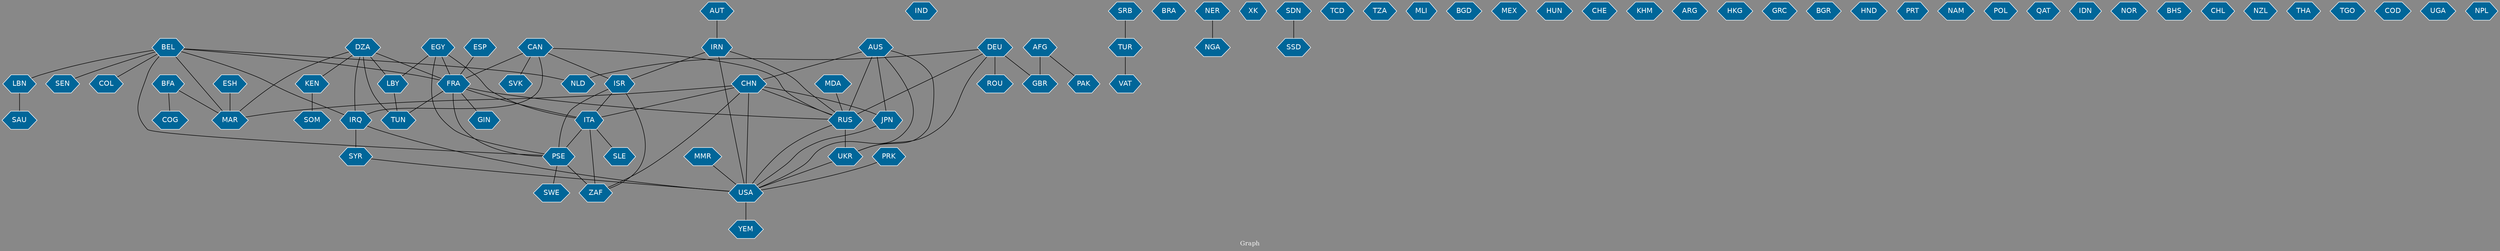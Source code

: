 // Countries together in item graph
graph {
	graph [bgcolor="#888888" fontcolor=white fontsize=12 label="Graph" outputorder=edgesfirst overlap=prism]
	node [color=white fillcolor="#006699" fontcolor=white fontname=Helvetica shape=hexagon style=filled]
	edge [arrowhead=open color=black fontcolor=white fontname=Courier fontsize=12]
		BEL [label=BEL]
		IND [label=IND]
		ISR [label=ISR]
		PSE [label=PSE]
		TUN [label=TUN]
		TUR [label=TUR]
		AFG [label=AFG]
		NLD [label=NLD]
		USA [label=USA]
		PAK [label=PAK]
		BFA [label=BFA]
		EGY [label=EGY]
		UKR [label=UKR]
		IRQ [label=IRQ]
		FRA [label=FRA]
		CAN [label=CAN]
		RUS [label=RUS]
		DEU [label=DEU]
		COG [label=COG]
		ESP [label=ESP]
		BRA [label=BRA]
		SAU [label=SAU]
		LBN [label=LBN]
		CHN [label=CHN]
		JPN [label=JPN]
		COL [label=COL]
		NER [label=NER]
		NGA [label=NGA]
		SYR [label=SYR]
		XK [label=XK]
		ZAF [label=ZAF]
		SDN [label=SDN]
		TCD [label=TCD]
		TZA [label=TZA]
		GBR [label=GBR]
		MLI [label=MLI]
		DZA [label=DZA]
		MAR [label=MAR]
		PRK [label=PRK]
		BGD [label=BGD]
		ESH [label=ESH]
		KEN [label=KEN]
		MEX [label=MEX]
		AUS [label=AUS]
		MDA [label=MDA]
		HUN [label=HUN]
		AUT [label=AUT]
		CHE [label=CHE]
		YEM [label=YEM]
		IRN [label=IRN]
		VAT [label=VAT]
		KHM [label=KHM]
		ITA [label=ITA]
		ARG [label=ARG]
		HKG [label=HKG]
		SEN [label=SEN]
		GRC [label=GRC]
		BGR [label=BGR]
		HND [label=HND]
		PRT [label=PRT]
		NAM [label=NAM]
		ROU [label=ROU]
		SLE [label=SLE]
		POL [label=POL]
		SWE [label=SWE]
		GIN [label=GIN]
		QAT [label=QAT]
		LBY [label=LBY]
		SRB [label=SRB]
		IDN [label=IDN]
		NOR [label=NOR]
		BHS [label=BHS]
		CHL [label=CHL]
		NZL [label=NZL]
		MMR [label=MMR]
		THA [label=THA]
		SSD [label=SSD]
		TGO [label=TGO]
		COD [label=COD]
		SVK [label=SVK]
		UGA [label=UGA]
		NPL [label=NPL]
		SOM [label=SOM]
			DZA -- KEN [weight=1]
			PSE -- SWE [weight=1]
			IRN -- RUS [weight=1]
			AUS -- CHN [weight=1]
			FRA -- ITA [weight=1]
			DEU -- UKR [weight=1]
			ISR -- PSE [weight=20]
			DEU -- RUS [weight=1]
			JPN -- USA [weight=1]
			AUS -- UKR [weight=1]
			CHN -- USA [weight=4]
			CAN -- SVK [weight=1]
			FRA -- PSE [weight=3]
			BEL -- LBN [weight=1]
			AUS -- USA [weight=1]
			IRN -- ISR [weight=1]
			EGY -- ITA [weight=1]
			SYR -- USA [weight=1]
			EGY -- PSE [weight=1]
			IRQ -- USA [weight=5]
			ESP -- FRA [weight=1]
			NER -- NGA [weight=1]
			BEL -- COL [weight=2]
			LBY -- TUN [weight=1]
			BEL -- SEN [weight=1]
			ISR -- ITA [weight=1]
			UKR -- USA [weight=1]
			CHN -- ZAF [weight=1]
			RUS -- USA [weight=2]
			FRA -- TUN [weight=1]
			AFG -- GBR [weight=2]
			BFA -- MAR [weight=2]
			DZA -- IRQ [weight=1]
			ESH -- MAR [weight=2]
			DZA -- MAR [weight=1]
			MDA -- RUS [weight=1]
			DEU -- NLD [weight=1]
			AFG -- PAK [weight=1]
			CAN -- RUS [weight=2]
			BEL -- IRQ [weight=1]
			TUR -- VAT [weight=4]
			AUS -- JPN [weight=1]
			AUS -- RUS [weight=2]
			DZA -- TUN [weight=3]
			CAN -- FRA [weight=4]
			CHN -- RUS [weight=2]
			CHN -- JPN [weight=3]
			BEL -- MAR [weight=1]
			RUS -- UKR [weight=14]
			MMR -- USA [weight=2]
			BFA -- COG [weight=1]
			PSE -- ZAF [weight=1]
			IRQ -- SYR [weight=2]
			FRA -- RUS [weight=1]
			IRN -- USA [weight=3]
			CHN -- MAR [weight=1]
			LBN -- SAU [weight=2]
			BEL -- PSE [weight=1]
			DEU -- GBR [weight=2]
			SDN -- SSD [weight=1]
			DZA -- FRA [weight=2]
			CAN -- ISR [weight=2]
			USA -- YEM [weight=1]
			DZA -- LBY [weight=2]
			KEN -- SOM [weight=2]
			CAN -- IRQ [weight=1]
			AUT -- IRN [weight=1]
			EGY -- LBY [weight=1]
			ISR -- ZAF [weight=2]
			ITA -- SLE [weight=2]
			CHN -- ITA [weight=1]
			BEL -- NLD [weight=2]
			PRK -- USA [weight=2]
			BEL -- FRA [weight=1]
			SRB -- TUR [weight=1]
			FRA -- GIN [weight=1]
			EGY -- FRA [weight=2]
			ITA -- ZAF [weight=3]
			ITA -- PSE [weight=1]
			DEU -- ROU [weight=2]
}